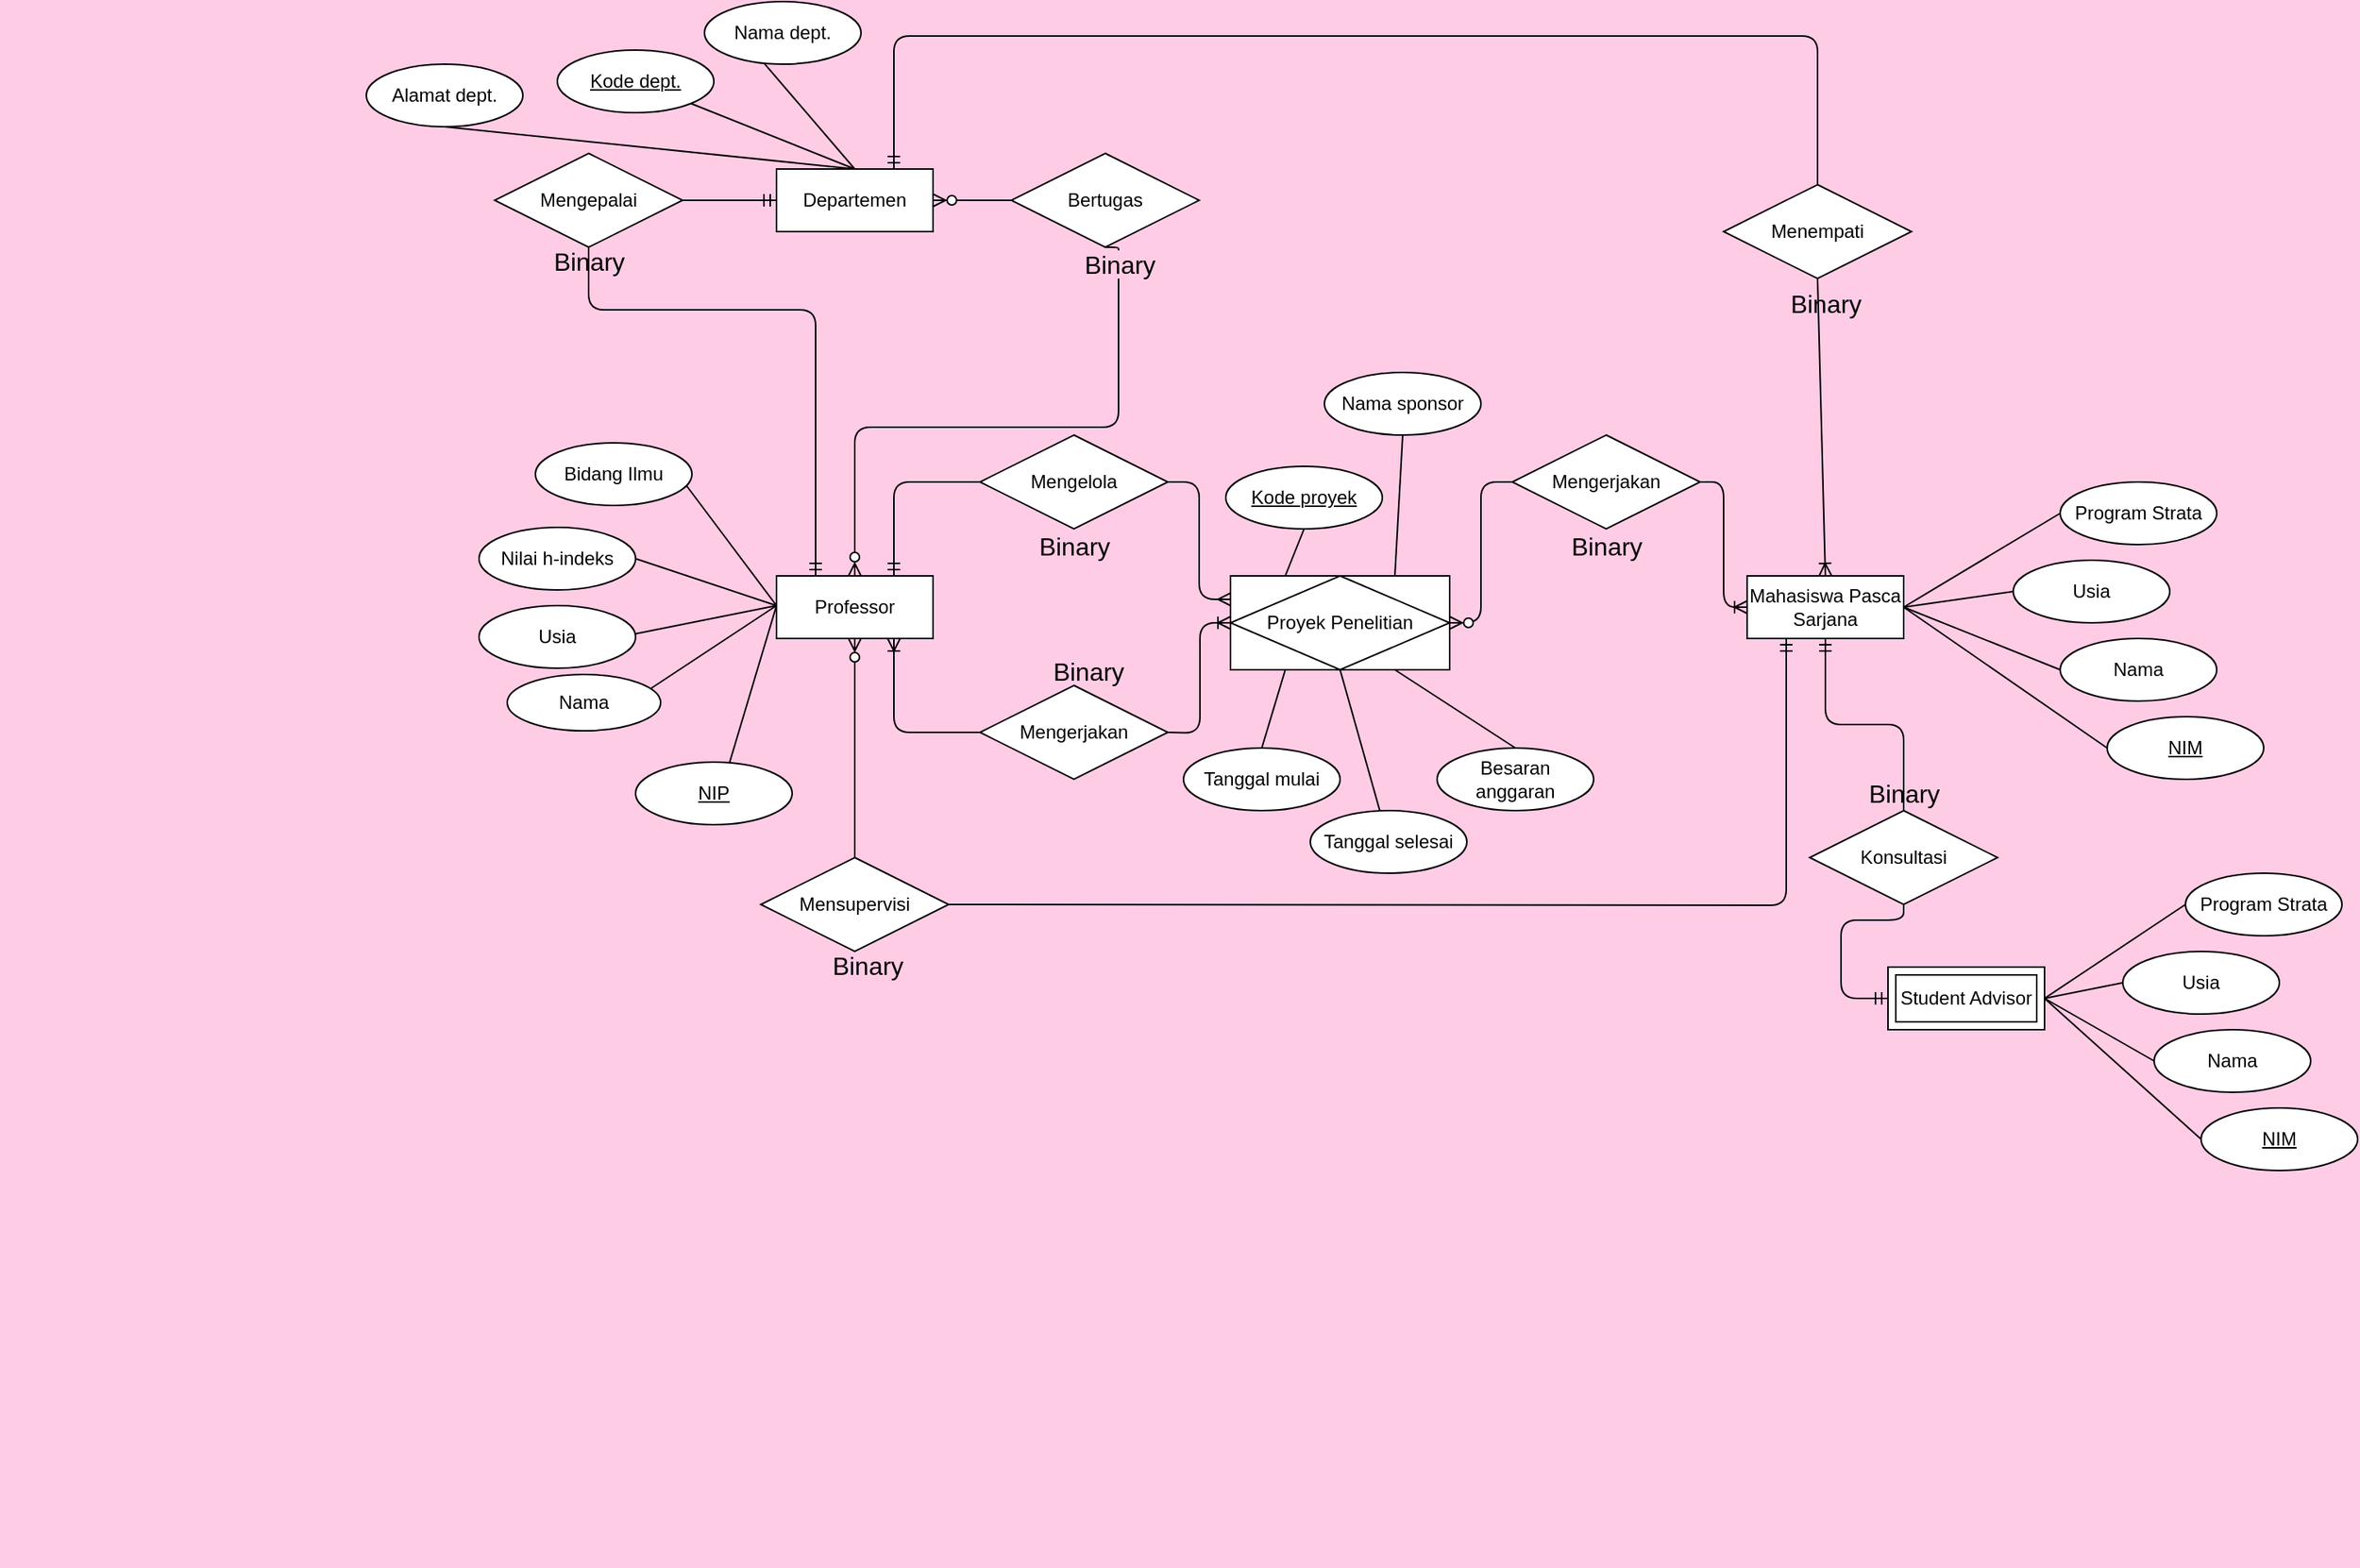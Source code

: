 <mxfile version="15.1.2" type="github">
  <diagram id="R2lEEEUBdFMjLlhIrx00" name="Page-1">
    <mxGraphModel dx="2442" dy="988" grid="1" gridSize="9" guides="1" tooltips="1" connect="1" arrows="1" fold="1" page="1" pageScale="1" pageWidth="850" pageHeight="1100" background="#FFCCE6" math="0" shadow="0" extFonts="Permanent Marker^https://fonts.googleapis.com/css?family=Permanent+Marker">
      <root>
        <mxCell id="0" />
        <mxCell id="1" parent="0" />
        <mxCell id="V0L9M9U3dFjERfhSBXN8-113" value="" style="group" vertex="1" connectable="0" parent="1">
          <mxGeometry x="-666" y="36" width="1506" height="987" as="geometry" />
        </mxCell>
        <mxCell id="xYOfm9LZj6aqJ2G_BP8a-65" value="" style="group" parent="V0L9M9U3dFjERfhSBXN8-113" vertex="1" connectable="0">
          <mxGeometry width="1506" height="987" as="geometry" />
        </mxCell>
        <mxCell id="V0L9M9U3dFjERfhSBXN8-188" value="" style="group" vertex="1" connectable="0" parent="xYOfm9LZj6aqJ2G_BP8a-65">
          <mxGeometry x="234" y="-13" width="1272" height="747" as="geometry" />
        </mxCell>
        <mxCell id="OCGTsP4tq0BnDlaB6URt-13" value="Mahasiswa Pasca Sarjana" style="whiteSpace=wrap;html=1;align=center;" parent="V0L9M9U3dFjERfhSBXN8-188" vertex="1">
          <mxGeometry x="882" y="367" width="100" height="40" as="geometry" />
        </mxCell>
        <mxCell id="OCGTsP4tq0BnDlaB6URt-15" value="Program Strata" style="ellipse;whiteSpace=wrap;html=1;align=center;" parent="V0L9M9U3dFjERfhSBXN8-188" vertex="1">
          <mxGeometry x="1082" y="307" width="100" height="40" as="geometry" />
        </mxCell>
        <mxCell id="OCGTsP4tq0BnDlaB6URt-16" value="Usia" style="ellipse;whiteSpace=wrap;html=1;align=center;" parent="V0L9M9U3dFjERfhSBXN8-188" vertex="1">
          <mxGeometry x="1052" y="357" width="100" height="40" as="geometry" />
        </mxCell>
        <mxCell id="OCGTsP4tq0BnDlaB6URt-17" value="Nama" style="ellipse;whiteSpace=wrap;html=1;align=center;" parent="V0L9M9U3dFjERfhSBXN8-188" vertex="1">
          <mxGeometry x="1082" y="407" width="100" height="40" as="geometry" />
        </mxCell>
        <mxCell id="OCGTsP4tq0BnDlaB6URt-32" value="NIM" style="ellipse;whiteSpace=wrap;html=1;align=center;fontStyle=4;" parent="V0L9M9U3dFjERfhSBXN8-188" vertex="1">
          <mxGeometry x="1112" y="457" width="100" height="40" as="geometry" />
        </mxCell>
        <mxCell id="OCGTsP4tq0BnDlaB6URt-33" value="" style="endArrow=none;html=1;exitX=1;exitY=0.5;exitDx=0;exitDy=0;entryX=0;entryY=0.5;entryDx=0;entryDy=0;" parent="V0L9M9U3dFjERfhSBXN8-188" source="OCGTsP4tq0BnDlaB6URt-13" target="OCGTsP4tq0BnDlaB6URt-15" edge="1">
          <mxGeometry width="50" height="50" relative="1" as="geometry">
            <mxPoint x="1012" y="477" as="sourcePoint" />
            <mxPoint x="1062" y="427" as="targetPoint" />
          </mxGeometry>
        </mxCell>
        <mxCell id="OCGTsP4tq0BnDlaB6URt-34" value="" style="endArrow=none;html=1;entryX=0;entryY=0.5;entryDx=0;entryDy=0;exitX=1;exitY=0.5;exitDx=0;exitDy=0;" parent="V0L9M9U3dFjERfhSBXN8-188" source="OCGTsP4tq0BnDlaB6URt-13" target="OCGTsP4tq0BnDlaB6URt-16" edge="1">
          <mxGeometry width="50" height="50" relative="1" as="geometry">
            <mxPoint x="1012" y="477" as="sourcePoint" />
            <mxPoint x="1062" y="427" as="targetPoint" />
          </mxGeometry>
        </mxCell>
        <mxCell id="OCGTsP4tq0BnDlaB6URt-35" value="" style="endArrow=none;html=1;entryX=0;entryY=0.5;entryDx=0;entryDy=0;exitX=1;exitY=0.5;exitDx=0;exitDy=0;" parent="V0L9M9U3dFjERfhSBXN8-188" source="OCGTsP4tq0BnDlaB6URt-13" target="OCGTsP4tq0BnDlaB6URt-17" edge="1">
          <mxGeometry width="50" height="50" relative="1" as="geometry">
            <mxPoint x="1012" y="477" as="sourcePoint" />
            <mxPoint x="1062" y="427" as="targetPoint" />
          </mxGeometry>
        </mxCell>
        <mxCell id="OCGTsP4tq0BnDlaB6URt-36" value="" style="endArrow=none;html=1;entryX=0;entryY=0.5;entryDx=0;entryDy=0;exitX=1;exitY=0.5;exitDx=0;exitDy=0;" parent="V0L9M9U3dFjERfhSBXN8-188" source="OCGTsP4tq0BnDlaB6URt-13" target="OCGTsP4tq0BnDlaB6URt-32" edge="1">
          <mxGeometry width="50" height="50" relative="1" as="geometry">
            <mxPoint x="992" y="467" as="sourcePoint" />
            <mxPoint x="1062" y="427" as="targetPoint" />
          </mxGeometry>
        </mxCell>
        <mxCell id="OCGTsP4tq0BnDlaB6URt-37" value="Proyek Penelitian" style="shape=associativeEntity;whiteSpace=wrap;html=1;align=center;" parent="V0L9M9U3dFjERfhSBXN8-188" vertex="1">
          <mxGeometry x="552" y="367" width="140" height="60" as="geometry" />
        </mxCell>
        <mxCell id="OCGTsP4tq0BnDlaB6URt-39" value="Departemen" style="whiteSpace=wrap;html=1;align=center;" parent="V0L9M9U3dFjERfhSBXN8-188" vertex="1">
          <mxGeometry x="262" y="107" width="100" height="40" as="geometry" />
        </mxCell>
        <mxCell id="OCGTsP4tq0BnDlaB6URt-40" value="Program Strata" style="ellipse;whiteSpace=wrap;html=1;align=center;" parent="V0L9M9U3dFjERfhSBXN8-188" vertex="1">
          <mxGeometry x="1162" y="557" width="100" height="40" as="geometry" />
        </mxCell>
        <mxCell id="OCGTsP4tq0BnDlaB6URt-41" value="Usia" style="ellipse;whiteSpace=wrap;html=1;align=center;" parent="V0L9M9U3dFjERfhSBXN8-188" vertex="1">
          <mxGeometry x="1122" y="607" width="100" height="40" as="geometry" />
        </mxCell>
        <mxCell id="OCGTsP4tq0BnDlaB6URt-42" value="Nama" style="ellipse;whiteSpace=wrap;html=1;align=center;" parent="V0L9M9U3dFjERfhSBXN8-188" vertex="1">
          <mxGeometry x="1142" y="657" width="100" height="40" as="geometry" />
        </mxCell>
        <mxCell id="OCGTsP4tq0BnDlaB6URt-43" value="NIM" style="ellipse;whiteSpace=wrap;html=1;align=center;fontStyle=4;" parent="V0L9M9U3dFjERfhSBXN8-188" vertex="1">
          <mxGeometry x="1172" y="707" width="100" height="40" as="geometry" />
        </mxCell>
        <mxCell id="OCGTsP4tq0BnDlaB6URt-45" value="" style="endArrow=none;html=1;exitX=1;exitY=0.5;exitDx=0;exitDy=0;entryX=0;entryY=0.5;entryDx=0;entryDy=0;" parent="V0L9M9U3dFjERfhSBXN8-188" target="OCGTsP4tq0BnDlaB6URt-40" edge="1">
          <mxGeometry width="50" height="50" relative="1" as="geometry">
            <mxPoint x="1072" y="637" as="sourcePoint" />
            <mxPoint x="1172" y="567" as="targetPoint" />
          </mxGeometry>
        </mxCell>
        <mxCell id="OCGTsP4tq0BnDlaB6URt-46" value="" style="endArrow=none;html=1;entryX=0;entryY=0.5;entryDx=0;entryDy=0;exitX=1;exitY=0.5;exitDx=0;exitDy=0;" parent="V0L9M9U3dFjERfhSBXN8-188" target="OCGTsP4tq0BnDlaB6URt-41" edge="1">
          <mxGeometry width="50" height="50" relative="1" as="geometry">
            <mxPoint x="1072" y="637" as="sourcePoint" />
            <mxPoint x="1137.0" y="617" as="targetPoint" />
          </mxGeometry>
        </mxCell>
        <mxCell id="OCGTsP4tq0BnDlaB6URt-47" value="" style="endArrow=none;html=1;entryX=0;entryY=0.5;entryDx=0;entryDy=0;exitX=1;exitY=0.5;exitDx=0;exitDy=0;" parent="V0L9M9U3dFjERfhSBXN8-188" target="OCGTsP4tq0BnDlaB6URt-42" edge="1">
          <mxGeometry width="50" height="50" relative="1" as="geometry">
            <mxPoint x="1072" y="637" as="sourcePoint" />
            <mxPoint x="1172" y="677" as="targetPoint" />
          </mxGeometry>
        </mxCell>
        <mxCell id="OCGTsP4tq0BnDlaB6URt-48" value="" style="endArrow=none;html=1;entryX=0;entryY=0.5;entryDx=0;entryDy=0;exitX=1;exitY=0.5;exitDx=0;exitDy=0;" parent="V0L9M9U3dFjERfhSBXN8-188" target="OCGTsP4tq0BnDlaB6URt-43" edge="1">
          <mxGeometry width="50" height="50" relative="1" as="geometry">
            <mxPoint x="1072.0" y="637" as="sourcePoint" />
            <mxPoint x="1202" y="727.0" as="targetPoint" />
          </mxGeometry>
        </mxCell>
        <mxCell id="OCGTsP4tq0BnDlaB6URt-50" value="Student Advisor" style="shape=ext;margin=3;double=1;whiteSpace=wrap;html=1;align=center;" parent="V0L9M9U3dFjERfhSBXN8-188" vertex="1">
          <mxGeometry x="972" y="617" width="100" height="40" as="geometry" />
        </mxCell>
        <mxCell id="OCGTsP4tq0BnDlaB6URt-67" value="" style="group;fontStyle=0" parent="V0L9M9U3dFjERfhSBXN8-188" vertex="1" connectable="0">
          <mxGeometry x="62" y="286" width="300" height="240" as="geometry" />
        </mxCell>
        <mxCell id="OCGTsP4tq0BnDlaB6URt-73" value="NIP" style="ellipse;whiteSpace=wrap;html=1;align=center;fontStyle=4;" parent="OCGTsP4tq0BnDlaB6URt-67" vertex="1">
          <mxGeometry x="110" y="200" width="100" height="40" as="geometry" />
        </mxCell>
        <mxCell id="OCGTsP4tq0BnDlaB6URt-74" value="" style="endArrow=none;html=1;exitX=0.599;exitY=0.019;exitDx=0;exitDy=0;exitPerimeter=0;fontStyle=4;entryX=0;entryY=0.5;entryDx=0;entryDy=0;" parent="OCGTsP4tq0BnDlaB6URt-67" source="OCGTsP4tq0BnDlaB6URt-73" edge="1">
          <mxGeometry width="50" height="50" relative="1" as="geometry">
            <mxPoint x="150" y="160" as="sourcePoint" />
            <mxPoint x="200" y="100" as="targetPoint" />
          </mxGeometry>
        </mxCell>
        <mxCell id="OCGTsP4tq0BnDlaB6URt-75" value="" style="endArrow=none;html=1;exitX=1;exitY=0;exitDx=0;exitDy=0;fontStyle=4" parent="OCGTsP4tq0BnDlaB6URt-67" edge="1">
          <mxGeometry width="50" height="50" relative="1" as="geometry">
            <mxPoint x="115.355" y="155.858" as="sourcePoint" />
            <mxPoint x="200" y="100" as="targetPoint" />
          </mxGeometry>
        </mxCell>
        <mxCell id="OCGTsP4tq0BnDlaB6URt-76" value="" style="endArrow=none;html=1;entryX=0;entryY=0.5;entryDx=0;entryDy=0;exitX=1;exitY=0.5;exitDx=0;exitDy=0;fontStyle=4" parent="OCGTsP4tq0BnDlaB6URt-67" edge="1">
          <mxGeometry width="50" height="50" relative="1" as="geometry">
            <mxPoint x="100.0" y="120" as="sourcePoint" />
            <mxPoint x="200" y="100" as="targetPoint" />
          </mxGeometry>
        </mxCell>
        <mxCell id="OCGTsP4tq0BnDlaB6URt-77" value="" style="endArrow=none;html=1;exitX=1;exitY=0.5;exitDx=0;exitDy=0;entryX=0;entryY=0.5;entryDx=0;entryDy=0;fontStyle=4" parent="OCGTsP4tq0BnDlaB6URt-67" edge="1">
          <mxGeometry width="50" height="50" relative="1" as="geometry">
            <mxPoint x="110.0" y="70" as="sourcePoint" />
            <mxPoint x="200" y="100" as="targetPoint" />
          </mxGeometry>
        </mxCell>
        <mxCell id="OCGTsP4tq0BnDlaB6URt-78" value="" style="endArrow=none;html=1;entryX=0;entryY=0.5;entryDx=0;entryDy=0;exitX=1;exitY=0.5;exitDx=0;exitDy=0;fontStyle=4" parent="OCGTsP4tq0BnDlaB6URt-67" edge="1">
          <mxGeometry width="50" height="50" relative="1" as="geometry">
            <mxPoint x="140" y="20" as="sourcePoint" />
            <mxPoint x="200" y="100" as="targetPoint" />
          </mxGeometry>
        </mxCell>
        <mxCell id="xYOfm9LZj6aqJ2G_BP8a-4" value="Nama" style="ellipse;whiteSpace=wrap;html=1;align=center;" parent="OCGTsP4tq0BnDlaB6URt-67" vertex="1">
          <mxGeometry x="28" y="144" width="98" height="36" as="geometry" />
        </mxCell>
        <mxCell id="xYOfm9LZj6aqJ2G_BP8a-5" value="Usia" style="ellipse;whiteSpace=wrap;html=1;align=center;" parent="OCGTsP4tq0BnDlaB6URt-67" vertex="1">
          <mxGeometry x="10" y="100" width="100" height="40" as="geometry" />
        </mxCell>
        <mxCell id="xYOfm9LZj6aqJ2G_BP8a-6" value="Nilai h-indeks" style="ellipse;whiteSpace=wrap;html=1;align=center;" parent="OCGTsP4tq0BnDlaB6URt-67" vertex="1">
          <mxGeometry x="10" y="50" width="100" height="40" as="geometry" />
        </mxCell>
        <mxCell id="xYOfm9LZj6aqJ2G_BP8a-7" value="Bidang Ilmu" style="ellipse;whiteSpace=wrap;html=1;align=center;" parent="OCGTsP4tq0BnDlaB6URt-67" vertex="1">
          <mxGeometry x="46" y="-4" width="100" height="40" as="geometry" />
        </mxCell>
        <mxCell id="xYOfm9LZj6aqJ2G_BP8a-26" value="Professor" style="whiteSpace=wrap;html=1;align=center;" parent="OCGTsP4tq0BnDlaB6URt-67" vertex="1">
          <mxGeometry x="200" y="81" width="100" height="40" as="geometry" />
        </mxCell>
        <mxCell id="OCGTsP4tq0BnDlaB6URt-82" value="Mengelola" style="shape=rhombus;perimeter=rhombusPerimeter;whiteSpace=wrap;html=1;align=center;" parent="V0L9M9U3dFjERfhSBXN8-188" vertex="1">
          <mxGeometry x="392" y="277" width="120" height="60" as="geometry" />
        </mxCell>
        <mxCell id="OCGTsP4tq0BnDlaB6URt-83" value="Mengerjakan" style="shape=rhombus;perimeter=rhombusPerimeter;whiteSpace=wrap;html=1;align=center;" parent="V0L9M9U3dFjERfhSBXN8-188" vertex="1">
          <mxGeometry x="392" y="437" width="120" height="60" as="geometry" />
        </mxCell>
        <mxCell id="OCGTsP4tq0BnDlaB6URt-84" value="Mengerjakan&lt;span style=&quot;color: rgba(0 , 0 , 0 , 0) ; font-family: monospace ; font-size: 0px&quot;&gt;%3CmxGraphModel%3E%3Croot%3E%3CmxCell%20id%3D%220%22%2F%3E%3CmxCell%20id%3D%221%22%20parent%3D%220%22%2F%3E%3CmxCell%20id%3D%222%22%20value%3D%22Relationship%22%20style%3D%22shape%3Drhombus%3Bperimeter%3DrhombusPerimeter%3BwhiteSpace%3Dwrap%3Bhtml%3D1%3Balign%3Dcenter%3B%22%20vertex%3D%221%22%20parent%3D%221%22%3E%3CmxGeometry%20x%3D%22-50%22%20y%3D%22300%22%20width%3D%22120%22%20height%3D%2260%22%20as%3D%22geometry%22%2F%3E%3C%2FmxCell%3E%3C%2Froot%3E%3C%2FmxGraphModel%3E&lt;/span&gt;" style="shape=rhombus;perimeter=rhombusPerimeter;whiteSpace=wrap;html=1;align=center;" parent="V0L9M9U3dFjERfhSBXN8-188" vertex="1">
          <mxGeometry x="732" y="277" width="120" height="60" as="geometry" />
        </mxCell>
        <mxCell id="OCGTsP4tq0BnDlaB6URt-86" value="Mensupervisi" style="shape=rhombus;perimeter=rhombusPerimeter;whiteSpace=wrap;html=1;align=center;" parent="V0L9M9U3dFjERfhSBXN8-188" vertex="1">
          <mxGeometry x="252" y="547" width="120" height="60" as="geometry" />
        </mxCell>
        <mxCell id="OCGTsP4tq0BnDlaB6URt-87" value="" style="edgeStyle=orthogonalEdgeStyle;fontSize=12;html=1;endArrow=ERmandOne;entryX=0.75;entryY=0;entryDx=0;entryDy=0;exitX=0;exitY=0.5;exitDx=0;exitDy=0;" parent="V0L9M9U3dFjERfhSBXN8-188" source="OCGTsP4tq0BnDlaB6URt-82" target="xYOfm9LZj6aqJ2G_BP8a-26" edge="1">
          <mxGeometry width="100" height="100" relative="1" as="geometry">
            <mxPoint x="292" y="347" as="sourcePoint" />
            <mxPoint x="362" y="377" as="targetPoint" />
          </mxGeometry>
        </mxCell>
        <mxCell id="OCGTsP4tq0BnDlaB6URt-89" value="" style="edgeStyle=orthogonalEdgeStyle;fontSize=12;html=1;endArrow=ERmany;exitX=1;exitY=0.5;exitDx=0;exitDy=0;entryX=0;entryY=0.25;entryDx=0;entryDy=0;" parent="V0L9M9U3dFjERfhSBXN8-188" source="OCGTsP4tq0BnDlaB6URt-82" target="OCGTsP4tq0BnDlaB6URt-37" edge="1">
          <mxGeometry width="100" height="100" relative="1" as="geometry">
            <mxPoint x="682" y="527" as="sourcePoint" />
            <mxPoint x="782" y="427" as="targetPoint" />
          </mxGeometry>
        </mxCell>
        <mxCell id="OCGTsP4tq0BnDlaB6URt-90" value="" style="edgeStyle=orthogonalEdgeStyle;fontSize=12;html=1;endArrow=ERoneToMany;exitX=0;exitY=0.5;exitDx=0;exitDy=0;entryX=0.75;entryY=1;entryDx=0;entryDy=0;" parent="V0L9M9U3dFjERfhSBXN8-188" source="OCGTsP4tq0BnDlaB6URt-83" target="xYOfm9LZj6aqJ2G_BP8a-26" edge="1">
          <mxGeometry width="100" height="100" relative="1" as="geometry">
            <mxPoint x="682" y="527" as="sourcePoint" />
            <mxPoint x="362" y="397" as="targetPoint" />
          </mxGeometry>
        </mxCell>
        <mxCell id="OCGTsP4tq0BnDlaB6URt-91" value="" style="edgeStyle=orthogonalEdgeStyle;fontSize=12;html=1;endArrow=ERoneToMany;entryX=0;entryY=0.5;entryDx=0;entryDy=0;" parent="V0L9M9U3dFjERfhSBXN8-188" target="OCGTsP4tq0BnDlaB6URt-37" edge="1">
          <mxGeometry width="100" height="100" relative="1" as="geometry">
            <mxPoint x="512" y="467" as="sourcePoint" />
            <mxPoint x="482" y="397" as="targetPoint" />
          </mxGeometry>
        </mxCell>
        <mxCell id="OCGTsP4tq0BnDlaB6URt-92" value="" style="edgeStyle=orthogonalEdgeStyle;fontSize=12;html=1;endArrow=ERoneToMany;exitX=1;exitY=0.5;exitDx=0;exitDy=0;entryX=0;entryY=0.5;entryDx=0;entryDy=0;" parent="V0L9M9U3dFjERfhSBXN8-188" source="OCGTsP4tq0BnDlaB6URt-84" target="OCGTsP4tq0BnDlaB6URt-13" edge="1">
          <mxGeometry width="100" height="100" relative="1" as="geometry">
            <mxPoint x="782" y="457" as="sourcePoint" />
            <mxPoint x="762" y="387" as="targetPoint" />
          </mxGeometry>
        </mxCell>
        <mxCell id="OCGTsP4tq0BnDlaB6URt-93" value="" style="edgeStyle=orthogonalEdgeStyle;fontSize=12;html=1;endArrow=ERzeroToMany;endFill=1;entryX=1;entryY=0.5;entryDx=0;entryDy=0;exitX=0;exitY=0.5;exitDx=0;exitDy=0;" parent="V0L9M9U3dFjERfhSBXN8-188" source="OCGTsP4tq0BnDlaB6URt-84" target="OCGTsP4tq0BnDlaB6URt-37" edge="1">
          <mxGeometry width="100" height="100" relative="1" as="geometry">
            <mxPoint x="682" y="527" as="sourcePoint" />
            <mxPoint x="782" y="427" as="targetPoint" />
          </mxGeometry>
        </mxCell>
        <mxCell id="OCGTsP4tq0BnDlaB6URt-94" value="" style="fontSize=12;html=1;endArrow=ERzeroToMany;endFill=1;exitX=0.5;exitY=0;exitDx=0;exitDy=0;entryX=0.5;entryY=1;entryDx=0;entryDy=0;" parent="V0L9M9U3dFjERfhSBXN8-188" source="OCGTsP4tq0BnDlaB6URt-86" edge="1">
          <mxGeometry width="100" height="100" relative="1" as="geometry">
            <mxPoint x="532" y="487" as="sourcePoint" />
            <mxPoint x="312" y="407" as="targetPoint" />
          </mxGeometry>
        </mxCell>
        <mxCell id="OCGTsP4tq0BnDlaB6URt-95" value="" style="edgeStyle=orthogonalEdgeStyle;fontSize=12;html=1;endArrow=ERmandOne;exitX=0;exitY=0.5;exitDx=0;exitDy=0;entryX=0.25;entryY=1;entryDx=0;entryDy=0;" parent="V0L9M9U3dFjERfhSBXN8-188" target="OCGTsP4tq0BnDlaB6URt-13" edge="1">
          <mxGeometry width="100" height="100" relative="1" as="geometry">
            <mxPoint x="372" y="577" as="sourcePoint" />
            <mxPoint x="962" y="537" as="targetPoint" />
          </mxGeometry>
        </mxCell>
        <mxCell id="OCGTsP4tq0BnDlaB6URt-97" value="Mengepalai" style="shape=rhombus;perimeter=rhombusPerimeter;whiteSpace=wrap;html=1;align=center;" parent="V0L9M9U3dFjERfhSBXN8-188" vertex="1">
          <mxGeometry x="82" y="97" width="120" height="60" as="geometry" />
        </mxCell>
        <mxCell id="OCGTsP4tq0BnDlaB6URt-98" value="Bertugas" style="shape=rhombus;perimeter=rhombusPerimeter;whiteSpace=wrap;html=1;align=center;" parent="V0L9M9U3dFjERfhSBXN8-188" vertex="1">
          <mxGeometry x="412" y="97" width="120" height="60" as="geometry" />
        </mxCell>
        <mxCell id="OCGTsP4tq0BnDlaB6URt-99" value="" style="fontSize=12;html=1;endArrow=ERmandOne;exitX=1;exitY=0.5;exitDx=0;exitDy=0;" parent="V0L9M9U3dFjERfhSBXN8-188" source="OCGTsP4tq0BnDlaB6URt-97" edge="1">
          <mxGeometry width="100" height="100" relative="1" as="geometry">
            <mxPoint x="162" y="227" as="sourcePoint" />
            <mxPoint x="262" y="127" as="targetPoint" />
          </mxGeometry>
        </mxCell>
        <mxCell id="OCGTsP4tq0BnDlaB6URt-101" value="" style="edgeStyle=orthogonalEdgeStyle;fontSize=12;html=1;endArrow=ERmandOne;entryX=0.25;entryY=0;entryDx=0;entryDy=0;exitX=0.5;exitY=1;exitDx=0;exitDy=0;" parent="V0L9M9U3dFjERfhSBXN8-188" source="OCGTsP4tq0BnDlaB6URt-97" target="xYOfm9LZj6aqJ2G_BP8a-26" edge="1">
          <mxGeometry width="100" height="100" relative="1" as="geometry">
            <mxPoint x="122" y="177" as="sourcePoint" />
            <mxPoint x="287" y="367" as="targetPoint" />
            <Array as="points">
              <mxPoint x="142" y="197" />
              <mxPoint x="287" y="197" />
            </Array>
          </mxGeometry>
        </mxCell>
        <mxCell id="OCGTsP4tq0BnDlaB6URt-106" value="" style="fontSize=12;html=1;endArrow=ERmandOne;edgeStyle=orthogonalEdgeStyle;entryX=0;entryY=0.5;entryDx=0;entryDy=0;entryPerimeter=0;exitX=0.5;exitY=1;exitDx=0;exitDy=0;" parent="V0L9M9U3dFjERfhSBXN8-188" source="OCGTsP4tq0BnDlaB6URt-107" target="OCGTsP4tq0BnDlaB6URt-50" edge="1">
          <mxGeometry width="100" height="100" relative="1" as="geometry">
            <mxPoint x="932" y="507" as="sourcePoint" />
            <mxPoint x="962" y="637" as="targetPoint" />
            <Array as="points">
              <mxPoint x="982" y="587" />
              <mxPoint x="942" y="587" />
              <mxPoint x="942" y="637" />
            </Array>
          </mxGeometry>
        </mxCell>
        <mxCell id="OCGTsP4tq0BnDlaB6URt-107" value="Konsultasi" style="shape=rhombus;perimeter=rhombusPerimeter;whiteSpace=wrap;html=1;align=center;" parent="V0L9M9U3dFjERfhSBXN8-188" vertex="1">
          <mxGeometry x="922" y="517" width="120" height="60" as="geometry" />
        </mxCell>
        <mxCell id="OCGTsP4tq0BnDlaB6URt-108" value="" style="fontSize=12;html=1;endArrow=ERmandOne;edgeStyle=orthogonalEdgeStyle;entryX=0.5;entryY=1;entryDx=0;entryDy=0;exitX=0.5;exitY=0;exitDx=0;exitDy=0;" parent="V0L9M9U3dFjERfhSBXN8-188" source="OCGTsP4tq0BnDlaB6URt-107" target="OCGTsP4tq0BnDlaB6URt-13" edge="1">
          <mxGeometry width="100" height="100" relative="1" as="geometry">
            <mxPoint x="982" y="507" as="sourcePoint" />
            <mxPoint x="972" y="467" as="targetPoint" />
          </mxGeometry>
        </mxCell>
        <mxCell id="xYOfm9LZj6aqJ2G_BP8a-1" value="" style="edgeStyle=orthogonalEdgeStyle;fontSize=12;html=1;endArrow=ERzeroToMany;endFill=1;entryX=0.5;entryY=0;entryDx=0;entryDy=0;exitX=0.5;exitY=1;exitDx=0;exitDy=0;startArrow=none;" parent="V0L9M9U3dFjERfhSBXN8-188" source="V0L9M9U3dFjERfhSBXN8-263" target="xYOfm9LZj6aqJ2G_BP8a-26" edge="1">
          <mxGeometry width="100" height="100" relative="1" as="geometry">
            <mxPoint x="362" y="277" as="sourcePoint" />
            <mxPoint x="322" y="367" as="targetPoint" />
          </mxGeometry>
        </mxCell>
        <mxCell id="xYOfm9LZj6aqJ2G_BP8a-2" value="" style="fontSize=12;html=1;endArrow=ERzeroToMany;endFill=1;exitX=0;exitY=0.5;exitDx=0;exitDy=0;entryX=1;entryY=0.5;entryDx=0;entryDy=0;" parent="V0L9M9U3dFjERfhSBXN8-188" source="OCGTsP4tq0BnDlaB6URt-98" target="OCGTsP4tq0BnDlaB6URt-39" edge="1">
          <mxGeometry width="100" height="100" relative="1" as="geometry">
            <mxPoint x="329" y="122.5" as="sourcePoint" />
            <mxPoint x="362" y="131.5" as="targetPoint" />
          </mxGeometry>
        </mxCell>
        <mxCell id="xYOfm9LZj6aqJ2G_BP8a-8" value="Kode dept." style="ellipse;whiteSpace=wrap;html=1;align=center;fontStyle=4;" parent="V0L9M9U3dFjERfhSBXN8-188" vertex="1">
          <mxGeometry x="122" y="31" width="100" height="40" as="geometry" />
        </mxCell>
        <mxCell id="xYOfm9LZj6aqJ2G_BP8a-9" value="Kode proyek" style="ellipse;whiteSpace=wrap;html=1;align=center;fontStyle=4;" parent="V0L9M9U3dFjERfhSBXN8-188" vertex="1">
          <mxGeometry x="549" y="297" width="100" height="40" as="geometry" />
        </mxCell>
        <mxCell id="xYOfm9LZj6aqJ2G_BP8a-10" value="Nama dept." style="ellipse;whiteSpace=wrap;html=1;align=center;" parent="V0L9M9U3dFjERfhSBXN8-188" vertex="1">
          <mxGeometry x="216" width="100" height="40" as="geometry" />
        </mxCell>
        <mxCell id="xYOfm9LZj6aqJ2G_BP8a-11" value="Alamat dept." style="ellipse;whiteSpace=wrap;html=1;align=center;" parent="V0L9M9U3dFjERfhSBXN8-188" vertex="1">
          <mxGeometry y="40" width="100" height="40" as="geometry" />
        </mxCell>
        <mxCell id="xYOfm9LZj6aqJ2G_BP8a-12" value="" style="endArrow=none;html=1;exitX=0.5;exitY=0;exitDx=0;exitDy=0;" parent="V0L9M9U3dFjERfhSBXN8-188" source="OCGTsP4tq0BnDlaB6URt-39" target="xYOfm9LZj6aqJ2G_BP8a-8" edge="1">
          <mxGeometry width="50" height="50" relative="1" as="geometry">
            <mxPoint x="306" y="107" as="sourcePoint" />
            <mxPoint x="406.0" y="47" as="targetPoint" />
          </mxGeometry>
        </mxCell>
        <mxCell id="xYOfm9LZj6aqJ2G_BP8a-13" value="" style="endArrow=none;html=1;entryX=0.38;entryY=0.983;entryDx=0;entryDy=0;entryPerimeter=0;exitX=0.5;exitY=0;exitDx=0;exitDy=0;" parent="V0L9M9U3dFjERfhSBXN8-188" source="OCGTsP4tq0BnDlaB6URt-39" target="xYOfm9LZj6aqJ2G_BP8a-10" edge="1">
          <mxGeometry width="50" height="50" relative="1" as="geometry">
            <mxPoint x="315" y="103" as="sourcePoint" />
            <mxPoint x="321" y="62" as="targetPoint" />
          </mxGeometry>
        </mxCell>
        <mxCell id="xYOfm9LZj6aqJ2G_BP8a-14" value="" style="endArrow=none;html=1;exitX=0.5;exitY=0;exitDx=0;exitDy=0;entryX=0.5;entryY=1;entryDx=0;entryDy=0;" parent="V0L9M9U3dFjERfhSBXN8-188" source="OCGTsP4tq0BnDlaB6URt-39" target="xYOfm9LZj6aqJ2G_BP8a-11" edge="1">
          <mxGeometry width="50" height="50" relative="1" as="geometry">
            <mxPoint x="321" y="116" as="sourcePoint" />
            <mxPoint x="459" y="61.32" as="targetPoint" />
          </mxGeometry>
        </mxCell>
        <mxCell id="xYOfm9LZj6aqJ2G_BP8a-16" value="Nama sponsor" style="ellipse;whiteSpace=wrap;html=1;align=center;" parent="V0L9M9U3dFjERfhSBXN8-188" vertex="1">
          <mxGeometry x="612" y="237" width="100" height="40" as="geometry" />
        </mxCell>
        <mxCell id="xYOfm9LZj6aqJ2G_BP8a-17" value="Tanggal mulai" style="ellipse;whiteSpace=wrap;html=1;align=center;" parent="V0L9M9U3dFjERfhSBXN8-188" vertex="1">
          <mxGeometry x="522" y="477" width="100" height="40" as="geometry" />
        </mxCell>
        <mxCell id="xYOfm9LZj6aqJ2G_BP8a-18" value="Tanggal selesai" style="ellipse;whiteSpace=wrap;html=1;align=center;" parent="V0L9M9U3dFjERfhSBXN8-188" vertex="1">
          <mxGeometry x="603" y="517" width="100" height="40" as="geometry" />
        </mxCell>
        <mxCell id="xYOfm9LZj6aqJ2G_BP8a-19" value="Besaran anggaran" style="ellipse;whiteSpace=wrap;html=1;align=center;" parent="V0L9M9U3dFjERfhSBXN8-188" vertex="1">
          <mxGeometry x="684" y="477" width="100" height="40" as="geometry" />
        </mxCell>
        <mxCell id="xYOfm9LZj6aqJ2G_BP8a-21" value="" style="endArrow=none;html=1;entryX=0.5;entryY=1;entryDx=0;entryDy=0;exitX=0.25;exitY=0;exitDx=0;exitDy=0;" parent="V0L9M9U3dFjERfhSBXN8-188" source="OCGTsP4tq0BnDlaB6URt-37" target="xYOfm9LZj6aqJ2G_BP8a-9" edge="1">
          <mxGeometry width="50" height="50" relative="1" as="geometry">
            <mxPoint x="599" y="373" as="sourcePoint" />
            <mxPoint x="612" y="317" as="targetPoint" />
          </mxGeometry>
        </mxCell>
        <mxCell id="xYOfm9LZj6aqJ2G_BP8a-22" value="" style="endArrow=none;html=1;entryX=0.5;entryY=1;entryDx=0;entryDy=0;exitX=0.75;exitY=0;exitDx=0;exitDy=0;" parent="V0L9M9U3dFjERfhSBXN8-188" source="OCGTsP4tq0BnDlaB6URt-37" target="xYOfm9LZj6aqJ2G_BP8a-16" edge="1">
          <mxGeometry width="50" height="50" relative="1" as="geometry">
            <mxPoint x="596.0" y="376" as="sourcePoint" />
            <mxPoint x="608" y="346" as="targetPoint" />
          </mxGeometry>
        </mxCell>
        <mxCell id="xYOfm9LZj6aqJ2G_BP8a-23" value="" style="endArrow=none;html=1;exitX=0.5;exitY=0;exitDx=0;exitDy=0;entryX=0.25;entryY=1;entryDx=0;entryDy=0;" parent="V0L9M9U3dFjERfhSBXN8-188" source="xYOfm9LZj6aqJ2G_BP8a-17" target="OCGTsP4tq0BnDlaB6URt-37" edge="1">
          <mxGeometry width="50" height="50" relative="1" as="geometry">
            <mxPoint x="569.5" y="477" as="sourcePoint" />
            <mxPoint x="569" y="429" as="targetPoint" />
          </mxGeometry>
        </mxCell>
        <mxCell id="xYOfm9LZj6aqJ2G_BP8a-24" value="" style="endArrow=none;html=1;entryX=0.5;entryY=1;entryDx=0;entryDy=0;" parent="V0L9M9U3dFjERfhSBXN8-188" source="xYOfm9LZj6aqJ2G_BP8a-18" target="OCGTsP4tq0BnDlaB6URt-37" edge="1">
          <mxGeometry width="50" height="50" relative="1" as="geometry">
            <mxPoint x="633.0" y="475.0" as="sourcePoint" />
            <mxPoint x="630" y="427" as="targetPoint" />
          </mxGeometry>
        </mxCell>
        <mxCell id="xYOfm9LZj6aqJ2G_BP8a-25" value="" style="endArrow=none;html=1;entryX=0.75;entryY=1;entryDx=0;entryDy=0;exitX=0.5;exitY=0;exitDx=0;exitDy=0;" parent="V0L9M9U3dFjERfhSBXN8-188" source="xYOfm9LZj6aqJ2G_BP8a-19" target="OCGTsP4tq0BnDlaB6URt-37" edge="1">
          <mxGeometry width="50" height="50" relative="1" as="geometry">
            <mxPoint x="656.435" y="526.124" as="sourcePoint" />
            <mxPoint x="631" y="436" as="targetPoint" />
          </mxGeometry>
        </mxCell>
        <mxCell id="V0L9M9U3dFjERfhSBXN8-265" value="&lt;font style=&quot;font-size: 16px&quot;&gt;Binary&lt;/font&gt;" style="text;html=1;align=center;verticalAlign=middle;resizable=0;points=[];autosize=1;strokeColor=none;fillColor=none;" vertex="1" parent="V0L9M9U3dFjERfhSBXN8-188">
          <mxGeometry x="110.5" y="157" width="63" height="18" as="geometry" />
        </mxCell>
        <mxCell id="V0L9M9U3dFjERfhSBXN8-263" value="&lt;font style=&quot;font-size: 16px&quot;&gt;Binary&lt;/font&gt;" style="text;html=1;align=center;verticalAlign=middle;resizable=0;points=[];autosize=1;strokeColor=none;fillColor=none;" vertex="1" parent="V0L9M9U3dFjERfhSBXN8-188">
          <mxGeometry x="449" y="159" width="63" height="18" as="geometry" />
        </mxCell>
        <mxCell id="V0L9M9U3dFjERfhSBXN8-266" value="" style="edgeStyle=orthogonalEdgeStyle;fontSize=12;html=1;endArrow=none;endFill=1;entryX=0.5;entryY=0;entryDx=0;entryDy=0;exitX=0.5;exitY=1;exitDx=0;exitDy=0;" edge="1" parent="V0L9M9U3dFjERfhSBXN8-188" source="OCGTsP4tq0BnDlaB6URt-98" target="V0L9M9U3dFjERfhSBXN8-263">
          <mxGeometry width="100" height="100" relative="1" as="geometry">
            <mxPoint x="40" y="180" as="sourcePoint" />
            <mxPoint x="-120" y="390" as="targetPoint" />
          </mxGeometry>
        </mxCell>
        <mxCell id="V0L9M9U3dFjERfhSBXN8-267" value="&lt;font style=&quot;font-size: 16px&quot;&gt;Binary&lt;/font&gt;" style="text;html=1;align=center;verticalAlign=middle;resizable=0;points=[];autosize=1;strokeColor=none;fillColor=none;" vertex="1" parent="V0L9M9U3dFjERfhSBXN8-188">
          <mxGeometry x="420.5" y="339" width="63" height="18" as="geometry" />
        </mxCell>
        <mxCell id="V0L9M9U3dFjERfhSBXN8-268" value="&lt;font style=&quot;font-size: 16px&quot;&gt;Binary&lt;/font&gt;" style="text;html=1;align=center;verticalAlign=middle;resizable=0;points=[];autosize=1;strokeColor=none;fillColor=none;" vertex="1" parent="V0L9M9U3dFjERfhSBXN8-188">
          <mxGeometry x="429.5" y="419" width="63" height="18" as="geometry" />
        </mxCell>
        <mxCell id="V0L9M9U3dFjERfhSBXN8-269" value="&lt;font style=&quot;font-size: 16px&quot;&gt;Binary&lt;/font&gt;" style="text;html=1;align=center;verticalAlign=middle;resizable=0;points=[];autosize=1;strokeColor=none;fillColor=none;" vertex="1" parent="V0L9M9U3dFjERfhSBXN8-188">
          <mxGeometry x="288" y="607" width="63" height="18" as="geometry" />
        </mxCell>
        <mxCell id="V0L9M9U3dFjERfhSBXN8-270" value="&lt;font style=&quot;font-size: 16px&quot;&gt;Binary&lt;/font&gt;" style="text;html=1;align=center;verticalAlign=middle;resizable=0;points=[];autosize=1;strokeColor=none;fillColor=none;" vertex="1" parent="V0L9M9U3dFjERfhSBXN8-188">
          <mxGeometry x="760.5" y="339" width="63" height="18" as="geometry" />
        </mxCell>
        <mxCell id="V0L9M9U3dFjERfhSBXN8-272" value="&lt;font style=&quot;font-size: 16px&quot;&gt;Binary&lt;/font&gt;" style="text;html=1;align=center;verticalAlign=middle;resizable=0;points=[];autosize=1;strokeColor=none;fillColor=none;" vertex="1" parent="V0L9M9U3dFjERfhSBXN8-188">
          <mxGeometry x="950.5" y="497" width="63" height="18" as="geometry" />
        </mxCell>
        <mxCell id="V0L9M9U3dFjERfhSBXN8-107" value="Menempati" style="shape=rhombus;perimeter=rhombusPerimeter;whiteSpace=wrap;html=1;align=center;" vertex="1" parent="V0L9M9U3dFjERfhSBXN8-113">
          <mxGeometry x="1101" y="104" width="120" height="60" as="geometry" />
        </mxCell>
        <mxCell id="V0L9M9U3dFjERfhSBXN8-111" value="" style="fontSize=12;html=1;endArrow=ERmandOne;exitX=0.5;exitY=0;exitDx=0;exitDy=0;entryX=0.75;entryY=0;entryDx=0;entryDy=0;edgeStyle=orthogonalEdgeStyle;" edge="1" parent="V0L9M9U3dFjERfhSBXN8-113" source="V0L9M9U3dFjERfhSBXN8-107" target="OCGTsP4tq0BnDlaB6URt-39">
          <mxGeometry width="100" height="100" relative="1" as="geometry">
            <mxPoint x="1306" y="-36" as="sourcePoint" />
            <mxPoint x="1311" y="154" as="targetPoint" />
            <Array as="points">
              <mxPoint x="1161" y="9" />
              <mxPoint x="571" y="9" />
            </Array>
          </mxGeometry>
        </mxCell>
        <mxCell id="V0L9M9U3dFjERfhSBXN8-112" value="" style="fontSize=12;html=1;endArrow=ERoneToMany;exitX=0.5;exitY=1;exitDx=0;exitDy=0;entryX=0.5;entryY=0;entryDx=0;entryDy=0;" edge="1" parent="V0L9M9U3dFjERfhSBXN8-113" source="V0L9M9U3dFjERfhSBXN8-107" target="OCGTsP4tq0BnDlaB6URt-13">
          <mxGeometry width="100" height="100" relative="1" as="geometry">
            <mxPoint x="1095" y="303" as="sourcePoint" />
            <mxPoint x="1125" y="383" as="targetPoint" />
          </mxGeometry>
        </mxCell>
        <mxCell id="V0L9M9U3dFjERfhSBXN8-271" value="&lt;font style=&quot;font-size: 16px&quot;&gt;Binary&lt;/font&gt;" style="text;html=1;align=center;verticalAlign=middle;resizable=0;points=[];autosize=1;strokeColor=none;fillColor=none;" vertex="1" parent="1">
          <mxGeometry x="468" y="207" width="63" height="18" as="geometry" />
        </mxCell>
      </root>
    </mxGraphModel>
  </diagram>
</mxfile>
